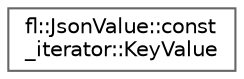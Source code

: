digraph "Graphical Class Hierarchy"
{
 // INTERACTIVE_SVG=YES
 // LATEX_PDF_SIZE
  bgcolor="transparent";
  edge [fontname=Helvetica,fontsize=10,labelfontname=Helvetica,labelfontsize=10];
  node [fontname=Helvetica,fontsize=10,shape=box,height=0.2,width=0.4];
  rankdir="LR";
  Node0 [id="Node000000",label="fl::JsonValue::const\l_iterator::KeyValue",height=0.2,width=0.4,color="grey40", fillcolor="white", style="filled",URL="$d5/d93/structfl_1_1_json_value_1_1const__iterator_1_1_key_value.html",tooltip=" "];
}
